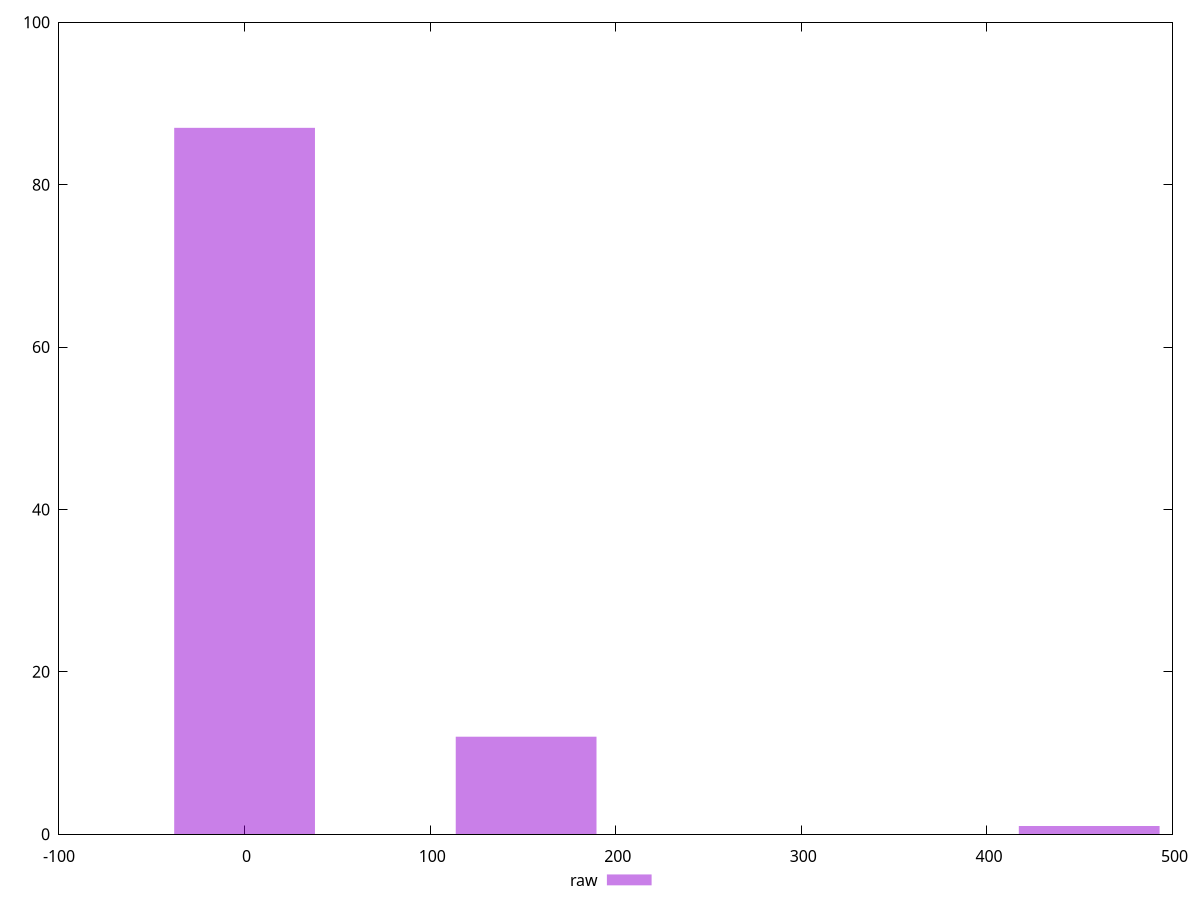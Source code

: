 reset
set terminal svg size 640, 490 enhanced background rgb 'white'
set output "report_00007_2020-12-11T15:55:29.892Z/unminified-css/samples/pages+cached/raw/histogram.svg"

$raw <<EOF
455.11450202779986 1
151.70483400926662 12
0 87
EOF

set key outside below
set boxwidth 75.85241700463331
set yrange [0:100]
set style fill transparent solid 0.5 noborder

plot \
  $raw title "raw" with boxes, \


reset